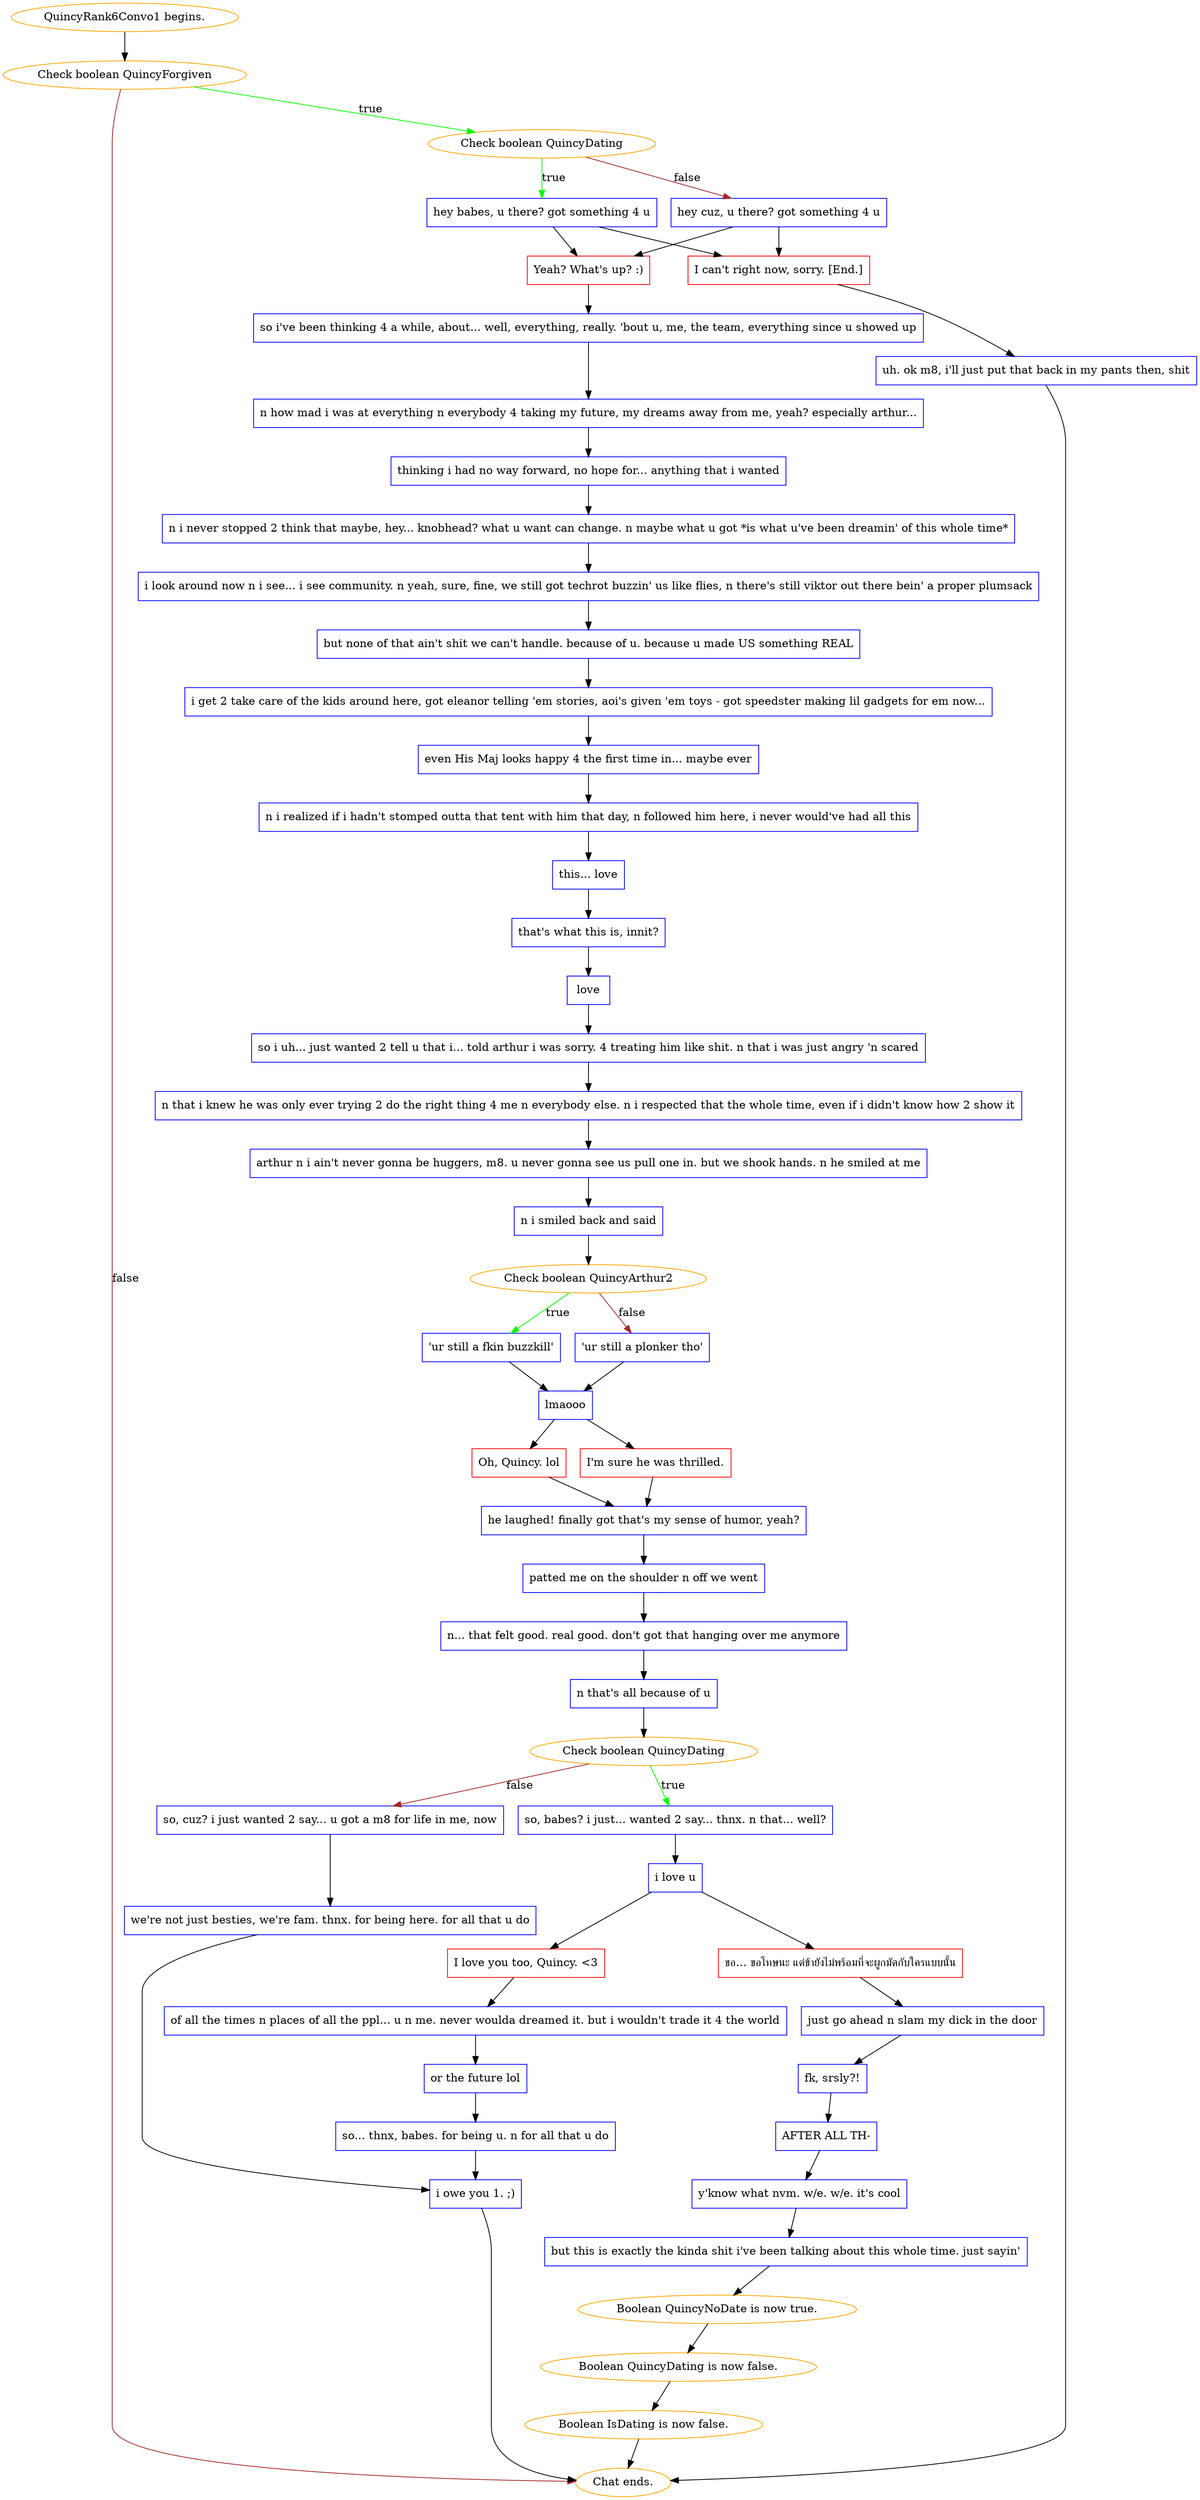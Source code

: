 digraph {
	"QuincyRank6Convo1 begins." [color=orange];
		"QuincyRank6Convo1 begins." -> j431139663;
	j431139663 [label="Check boolean QuincyForgiven",color=orange];
		j431139663 -> j3559869546 [label=true,color=green];
		j431139663 -> "Chat ends." [label=false,color=brown];
	j3559869546 [label="Check boolean QuincyDating",color=orange];
		j3559869546 -> j3290726468 [label=true,color=green];
		j3559869546 -> j2727204782 [label=false,color=brown];
	"Chat ends." [color=orange];
	j3290726468 [label="hey babes, u there? got something 4 u",shape=box,color=blue];
		j3290726468 -> j4054291396;
		j3290726468 -> j3295947919;
	j2727204782 [label="hey cuz, u there? got something 4 u",shape=box,color=blue];
		j2727204782 -> j4054291396;
		j2727204782 -> j3295947919;
	j4054291396 [label="Yeah? What's up? :)",shape=box,color=red];
		j4054291396 -> j2648529109;
	j3295947919 [label="I can't right now, sorry. [End.]",shape=box,color=red];
		j3295947919 -> j1925621898;
	j2648529109 [label="so i've been thinking 4 a while, about... well, everything, really. 'bout u, me, the team, everything since u showed up",shape=box,color=blue];
		j2648529109 -> j1496990202;
	j1925621898 [label="uh. ok m8, i'll just put that back in my pants then, shit",shape=box,color=blue];
		j1925621898 -> "Chat ends.";
	j1496990202 [label="n how mad i was at everything n everybody 4 taking my future, my dreams away from me, yeah? especially arthur...",shape=box,color=blue];
		j1496990202 -> j2136932639;
	j2136932639 [label="thinking i had no way forward, no hope for... anything that i wanted",shape=box,color=blue];
		j2136932639 -> j3963808867;
	j3963808867 [label="n i never stopped 2 think that maybe, hey... knobhead? what u want can change. n maybe what u got *is what u've been dreamin' of this whole time*",shape=box,color=blue];
		j3963808867 -> j2258724056;
	j2258724056 [label="i look around now n i see... i see community. n yeah, sure, fine, we still got techrot buzzin' us like flies, n there's still viktor out there bein' a proper plumsack",shape=box,color=blue];
		j2258724056 -> j2821328756;
	j2821328756 [label="but none of that ain't shit we can't handle. because of u. because u made US something REAL",shape=box,color=blue];
		j2821328756 -> j133803685;
	j133803685 [label="i get 2 take care of the kids around here, got eleanor telling 'em stories, aoi's given 'em toys - got speedster making lil gadgets for em now...",shape=box,color=blue];
		j133803685 -> j1548044837;
	j1548044837 [label="even His Maj looks happy 4 the first time in... maybe ever",shape=box,color=blue];
		j1548044837 -> j2812629910;
	j2812629910 [label="n i realized if i hadn't stomped outta that tent with him that day, n followed him here, i never would've had all this",shape=box,color=blue];
		j2812629910 -> j3479845109;
	j3479845109 [label="this... love",shape=box,color=blue];
		j3479845109 -> j3041935115;
	j3041935115 [label="that's what this is, innit?",shape=box,color=blue];
		j3041935115 -> j3055459477;
	j3055459477 [label="love",shape=box,color=blue];
		j3055459477 -> j2145707439;
	j2145707439 [label="so i uh... just wanted 2 tell u that i... told arthur i was sorry. 4 treating him like shit. n that i was just angry 'n scared",shape=box,color=blue];
		j2145707439 -> j585495931;
	j585495931 [label="n that i knew he was only ever trying 2 do the right thing 4 me n everybody else. n i respected that the whole time, even if i didn't know how 2 show it",shape=box,color=blue];
		j585495931 -> j281027474;
	j281027474 [label="arthur n i ain't never gonna be huggers, m8. u never gonna see us pull one in. but we shook hands. n he smiled at me",shape=box,color=blue];
		j281027474 -> j2208511467;
	j2208511467 [label="n i smiled back and said",shape=box,color=blue];
		j2208511467 -> j1598694856;
	j1598694856 [label="Check boolean QuincyArthur2",color=orange];
		j1598694856 -> j1228010134 [label=true,color=green];
		j1598694856 -> j1971290399 [label=false,color=brown];
	j1228010134 [label="'ur still a fkin buzzkill'",shape=box,color=blue];
		j1228010134 -> j1453178972;
	j1971290399 [label="'ur still a plonker tho'",shape=box,color=blue];
		j1971290399 -> j1453178972;
	j1453178972 [label="lmaooo",shape=box,color=blue];
		j1453178972 -> j4012252635;
		j1453178972 -> j1499969611;
	j4012252635 [label="Oh, Quincy. lol",shape=box,color=red];
		j4012252635 -> j2746342526;
	j1499969611 [label="I'm sure he was thrilled.",shape=box,color=red];
		j1499969611 -> j2746342526;
	j2746342526 [label="he laughed! finally got that's my sense of humor, yeah?",shape=box,color=blue];
		j2746342526 -> j1498523387;
	j1498523387 [label="patted me on the shoulder n off we went",shape=box,color=blue];
		j1498523387 -> j3224551171;
	j3224551171 [label="n... that felt good. real good. don't got that hanging over me anymore",shape=box,color=blue];
		j3224551171 -> j679077319;
	j679077319 [label="n that's all because of u",shape=box,color=blue];
		j679077319 -> j2532970724;
	j2532970724 [label="Check boolean QuincyDating",color=orange];
		j2532970724 -> j1002987342 [label=true,color=green];
		j2532970724 -> j3263427503 [label=false,color=brown];
	j1002987342 [label="so, babes? i just... wanted 2 say... thnx. n that... well?",shape=box,color=blue];
		j1002987342 -> j945020666;
	j3263427503 [label="so, cuz? i just wanted 2 say... u got a m8 for life in me, now",shape=box,color=blue];
		j3263427503 -> j1569369555;
	j945020666 [label="i love u",shape=box,color=blue];
		j945020666 -> j3302936055;
		j945020666 -> j2765037676;
	j1569369555 [label="we're not just besties, we're fam. thnx. for being here. for all that u do",shape=box,color=blue];
		j1569369555 -> j3460251873;
	j3302936055 [label="I love you too, Quincy. <3",shape=box,color=red];
		j3302936055 -> j356596233;
	j2765037676 [label="ขอ... ขอโทษนะ แต่ข้ายังไม่พร้อมที่จะผูกมัดกับใครแบบนั้น",shape=box,color=red];
		j2765037676 -> j3302274428;
	j3460251873 [label="i owe you 1. ;)",shape=box,color=blue];
		j3460251873 -> "Chat ends.";
	j356596233 [label="of all the times n places of all the ppl... u n me. never woulda dreamed it. but i wouldn't trade it 4 the world",shape=box,color=blue];
		j356596233 -> j1299787133;
	j3302274428 [label="just go ahead n slam my dick in the door",shape=box,color=blue];
		j3302274428 -> j3236891341;
	j1299787133 [label="or the future lol",shape=box,color=blue];
		j1299787133 -> j3418966769;
	j3236891341 [label="fk, srsly?!",shape=box,color=blue];
		j3236891341 -> j3101443586;
	j3418966769 [label="so... thnx, babes. for being u. n for all that u do",shape=box,color=blue];
		j3418966769 -> j3460251873;
	j3101443586 [label="AFTER ALL TH-",shape=box,color=blue];
		j3101443586 -> j3670608846;
	j3670608846 [label="y'know what nvm. w/e. w/e. it's cool",shape=box,color=blue];
		j3670608846 -> j33769086;
	j33769086 [label="but this is exactly the kinda shit i've been talking about this whole time. just sayin'",shape=box,color=blue];
		j33769086 -> j2319655028;
	j2319655028 [label="Boolean QuincyNoDate is now true.",color=orange];
		j2319655028 -> j1884175600;
	j1884175600 [label="Boolean QuincyDating is now false.",color=orange];
		j1884175600 -> j1242024027;
	j1242024027 [label="Boolean IsDating is now false.",color=orange];
		j1242024027 -> "Chat ends.";
}
